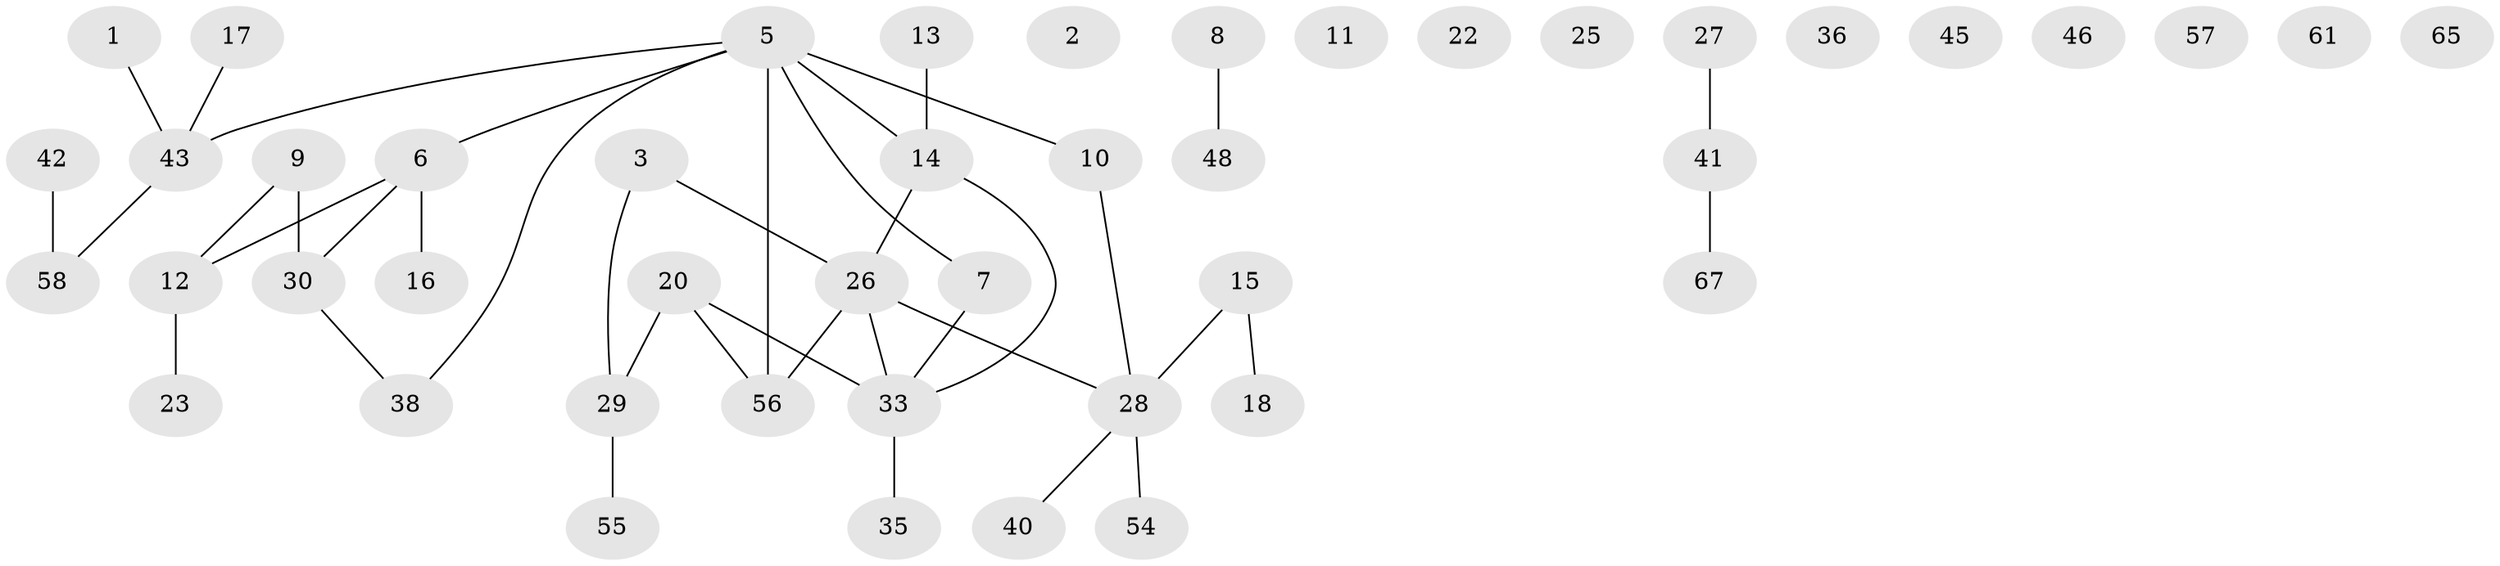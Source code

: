 // original degree distribution, {1: 0.2835820895522388, 0: 0.14925373134328357, 2: 0.29850746268656714, 3: 0.14925373134328357, 4: 0.08955223880597014, 6: 0.014925373134328358, 5: 0.014925373134328358}
// Generated by graph-tools (version 1.1) at 2025/41/03/06/25 10:41:21]
// undirected, 45 vertices, 40 edges
graph export_dot {
graph [start="1"]
  node [color=gray90,style=filled];
  1 [super="+4"];
  2;
  3;
  5 [super="+44"];
  6 [super="+34"];
  7 [super="+66"];
  8 [super="+31"];
  9;
  10 [super="+19"];
  11;
  12 [super="+37"];
  13;
  14 [super="+53"];
  15;
  16 [super="+21"];
  17;
  18 [super="+63"];
  20 [super="+24"];
  22;
  23;
  25;
  26 [super="+60"];
  27;
  28 [super="+62"];
  29 [super="+64"];
  30 [super="+32"];
  33 [super="+39"];
  35 [super="+47"];
  36;
  38;
  40 [super="+52"];
  41 [super="+50"];
  42;
  43 [super="+49"];
  45;
  46;
  48 [super="+51"];
  54;
  55;
  56;
  57;
  58 [super="+59"];
  61;
  65;
  67;
  1 -- 43;
  3 -- 26;
  3 -- 29;
  5 -- 38;
  5 -- 56;
  5 -- 7;
  5 -- 10;
  5 -- 14;
  5 -- 6;
  5 -- 43;
  6 -- 12;
  6 -- 16;
  6 -- 30;
  7 -- 33;
  8 -- 48;
  9 -- 12;
  9 -- 30;
  10 -- 28;
  12 -- 23;
  13 -- 14;
  14 -- 26;
  14 -- 33;
  15 -- 28;
  15 -- 18;
  17 -- 43;
  20 -- 29;
  20 -- 33;
  20 -- 56;
  26 -- 56;
  26 -- 33;
  26 -- 28;
  27 -- 41;
  28 -- 54;
  28 -- 40;
  29 -- 55;
  30 -- 38;
  33 -- 35;
  41 -- 67;
  42 -- 58;
  43 -- 58;
}
